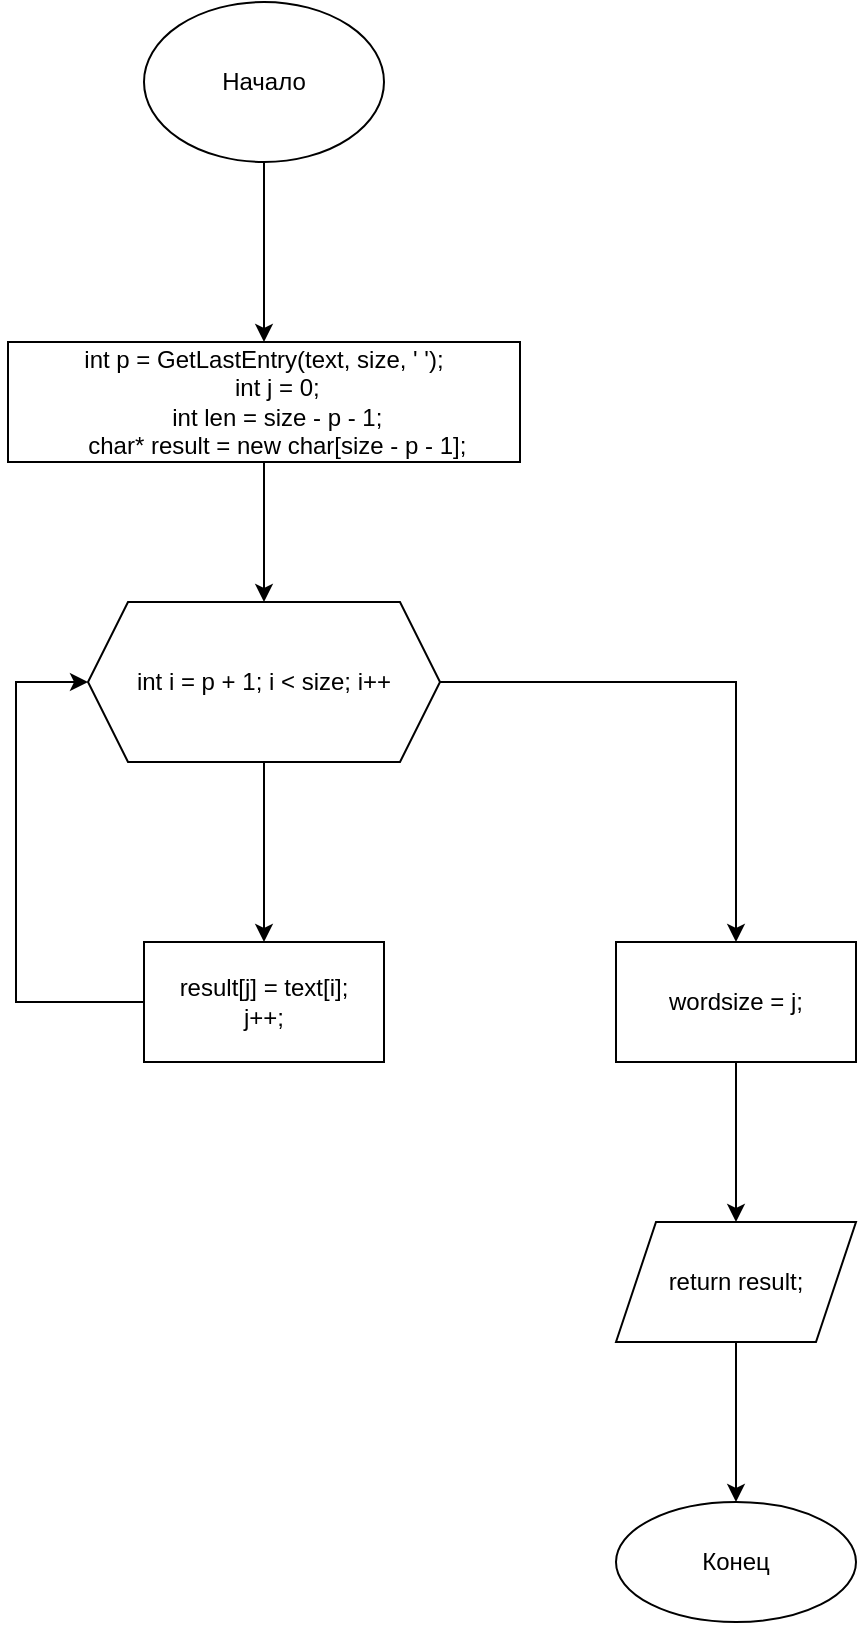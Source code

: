 <mxfile version="15.8.7" type="device"><diagram id="BJPcLldh91__p1Icu1yJ" name="Страница 1"><mxGraphModel dx="1038" dy="649" grid="1" gridSize="10" guides="1" tooltips="1" connect="1" arrows="1" fold="1" page="1" pageScale="1" pageWidth="827" pageHeight="1169" math="0" shadow="0"><root><mxCell id="0"/><mxCell id="1" parent="0"/><mxCell id="K4rNHnNSyaLBC7KFip3i-3" value="" style="edgeStyle=orthogonalEdgeStyle;rounded=0;orthogonalLoop=1;jettySize=auto;html=1;" edge="1" parent="1" source="K4rNHnNSyaLBC7KFip3i-1" target="K4rNHnNSyaLBC7KFip3i-2"><mxGeometry relative="1" as="geometry"/></mxCell><mxCell id="K4rNHnNSyaLBC7KFip3i-1" value="Начало" style="ellipse;whiteSpace=wrap;html=1;" vertex="1" parent="1"><mxGeometry x="354" y="40" width="120" height="80" as="geometry"/></mxCell><mxCell id="K4rNHnNSyaLBC7KFip3i-5" value="" style="edgeStyle=orthogonalEdgeStyle;rounded=0;orthogonalLoop=1;jettySize=auto;html=1;" edge="1" parent="1" source="K4rNHnNSyaLBC7KFip3i-2" target="K4rNHnNSyaLBC7KFip3i-4"><mxGeometry relative="1" as="geometry"/></mxCell><mxCell id="K4rNHnNSyaLBC7KFip3i-2" value="int p = GetLastEntry(text, size, ' ');&#10;    int j = 0;&#10;    int len = size - p - 1;&#10;    char* result = new char[size - p - 1];" style="whiteSpace=wrap;html=1;" vertex="1" parent="1"><mxGeometry x="286" y="210" width="256" height="60" as="geometry"/></mxCell><mxCell id="K4rNHnNSyaLBC7KFip3i-7" value="" style="edgeStyle=orthogonalEdgeStyle;rounded=0;orthogonalLoop=1;jettySize=auto;html=1;" edge="1" parent="1" source="K4rNHnNSyaLBC7KFip3i-4" target="K4rNHnNSyaLBC7KFip3i-6"><mxGeometry relative="1" as="geometry"/></mxCell><mxCell id="K4rNHnNSyaLBC7KFip3i-11" value="" style="edgeStyle=orthogonalEdgeStyle;rounded=0;orthogonalLoop=1;jettySize=auto;html=1;" edge="1" parent="1" source="K4rNHnNSyaLBC7KFip3i-4" target="K4rNHnNSyaLBC7KFip3i-10"><mxGeometry relative="1" as="geometry"/></mxCell><mxCell id="K4rNHnNSyaLBC7KFip3i-4" value="int i = p + 1; i &lt; size; i++" style="shape=hexagon;perimeter=hexagonPerimeter2;whiteSpace=wrap;html=1;fixedSize=1;" vertex="1" parent="1"><mxGeometry x="326" y="340" width="176" height="80" as="geometry"/></mxCell><mxCell id="K4rNHnNSyaLBC7KFip3i-8" style="edgeStyle=orthogonalEdgeStyle;rounded=0;orthogonalLoop=1;jettySize=auto;html=1;entryX=0;entryY=0.5;entryDx=0;entryDy=0;" edge="1" parent="1" source="K4rNHnNSyaLBC7KFip3i-6" target="K4rNHnNSyaLBC7KFip3i-4"><mxGeometry relative="1" as="geometry"><Array as="points"><mxPoint x="290" y="540"/><mxPoint x="290" y="380"/></Array></mxGeometry></mxCell><mxCell id="K4rNHnNSyaLBC7KFip3i-6" value="result[j] = text[i];&lt;br&gt;j++;" style="whiteSpace=wrap;html=1;" vertex="1" parent="1"><mxGeometry x="354" y="510" width="120" height="60" as="geometry"/></mxCell><mxCell id="K4rNHnNSyaLBC7KFip3i-15" value="" style="edgeStyle=orthogonalEdgeStyle;rounded=0;orthogonalLoop=1;jettySize=auto;html=1;" edge="1" parent="1" source="K4rNHnNSyaLBC7KFip3i-10" target="K4rNHnNSyaLBC7KFip3i-14"><mxGeometry relative="1" as="geometry"/></mxCell><mxCell id="K4rNHnNSyaLBC7KFip3i-10" value="wordsize = j;" style="whiteSpace=wrap;html=1;" vertex="1" parent="1"><mxGeometry x="590" y="510" width="120" height="60" as="geometry"/></mxCell><mxCell id="K4rNHnNSyaLBC7KFip3i-19" value="" style="edgeStyle=orthogonalEdgeStyle;rounded=0;orthogonalLoop=1;jettySize=auto;html=1;" edge="1" parent="1" source="K4rNHnNSyaLBC7KFip3i-14" target="K4rNHnNSyaLBC7KFip3i-18"><mxGeometry relative="1" as="geometry"/></mxCell><mxCell id="K4rNHnNSyaLBC7KFip3i-14" value="return result;" style="shape=parallelogram;perimeter=parallelogramPerimeter;whiteSpace=wrap;html=1;fixedSize=1;" vertex="1" parent="1"><mxGeometry x="590" y="650" width="120" height="60" as="geometry"/></mxCell><mxCell id="K4rNHnNSyaLBC7KFip3i-18" value="Конец" style="ellipse;whiteSpace=wrap;html=1;" vertex="1" parent="1"><mxGeometry x="590" y="790" width="120" height="60" as="geometry"/></mxCell></root></mxGraphModel></diagram></mxfile>